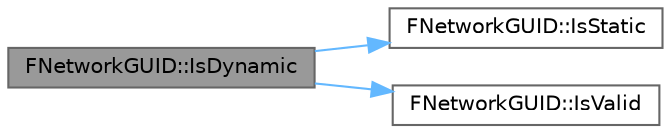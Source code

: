 digraph "FNetworkGUID::IsDynamic"
{
 // INTERACTIVE_SVG=YES
 // LATEX_PDF_SIZE
  bgcolor="transparent";
  edge [fontname=Helvetica,fontsize=10,labelfontname=Helvetica,labelfontsize=10];
  node [fontname=Helvetica,fontsize=10,shape=box,height=0.2,width=0.4];
  rankdir="LR";
  Node1 [id="Node000001",label="FNetworkGUID::IsDynamic",height=0.2,width=0.4,color="gray40", fillcolor="grey60", style="filled", fontcolor="black",tooltip=" "];
  Node1 -> Node2 [id="edge1_Node000001_Node000002",color="steelblue1",style="solid",tooltip=" "];
  Node2 [id="Node000002",label="FNetworkGUID::IsStatic",height=0.2,width=0.4,color="grey40", fillcolor="white", style="filled",URL="$d1/df4/classFNetworkGUID.html#ad3157b3cb0429539f14412f64619600a",tooltip=" "];
  Node1 -> Node3 [id="edge2_Node000001_Node000003",color="steelblue1",style="solid",tooltip=" "];
  Node3 [id="Node000003",label="FNetworkGUID::IsValid",height=0.2,width=0.4,color="grey40", fillcolor="white", style="filled",URL="$d1/df4/classFNetworkGUID.html#a5ee6491729fde0ad9b4d3b622e813f98",tooltip=" "];
}
